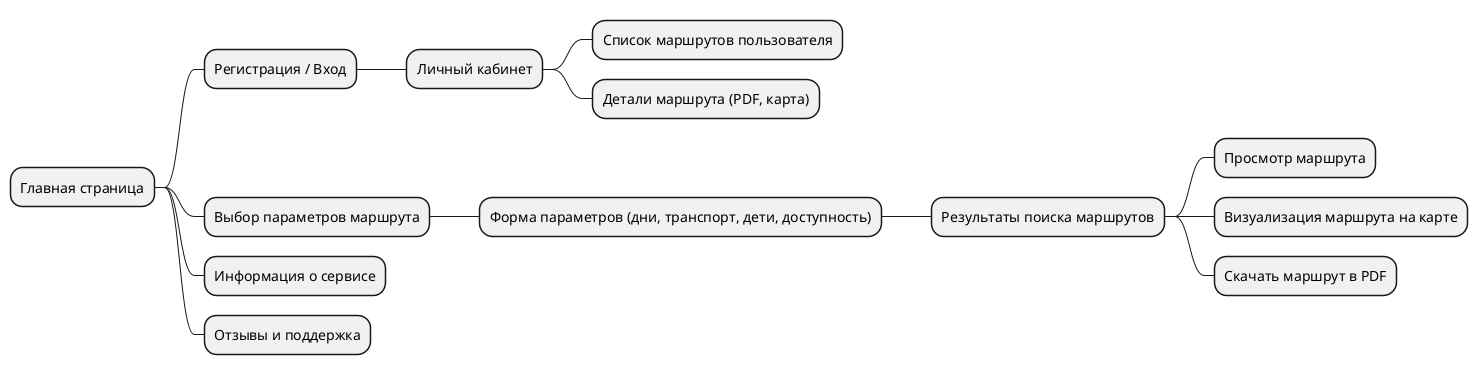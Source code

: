 @startmindmap
* Главная страница
** Регистрация / Вход
*** Личный кабинет
**** Список маршрутов пользователя
**** Детали маршрута (PDF, карта)
** Выбор параметров маршрута
*** Форма параметров (дни, транспорт, дети, доступность)
**** Результаты поиска маршрутов
***** Просмотр маршрута
***** Визуализация маршрута на карте
***** Скачать маршрут в PDF
** Информация о сервисе
** Отзывы и поддержка
@endmindmap
